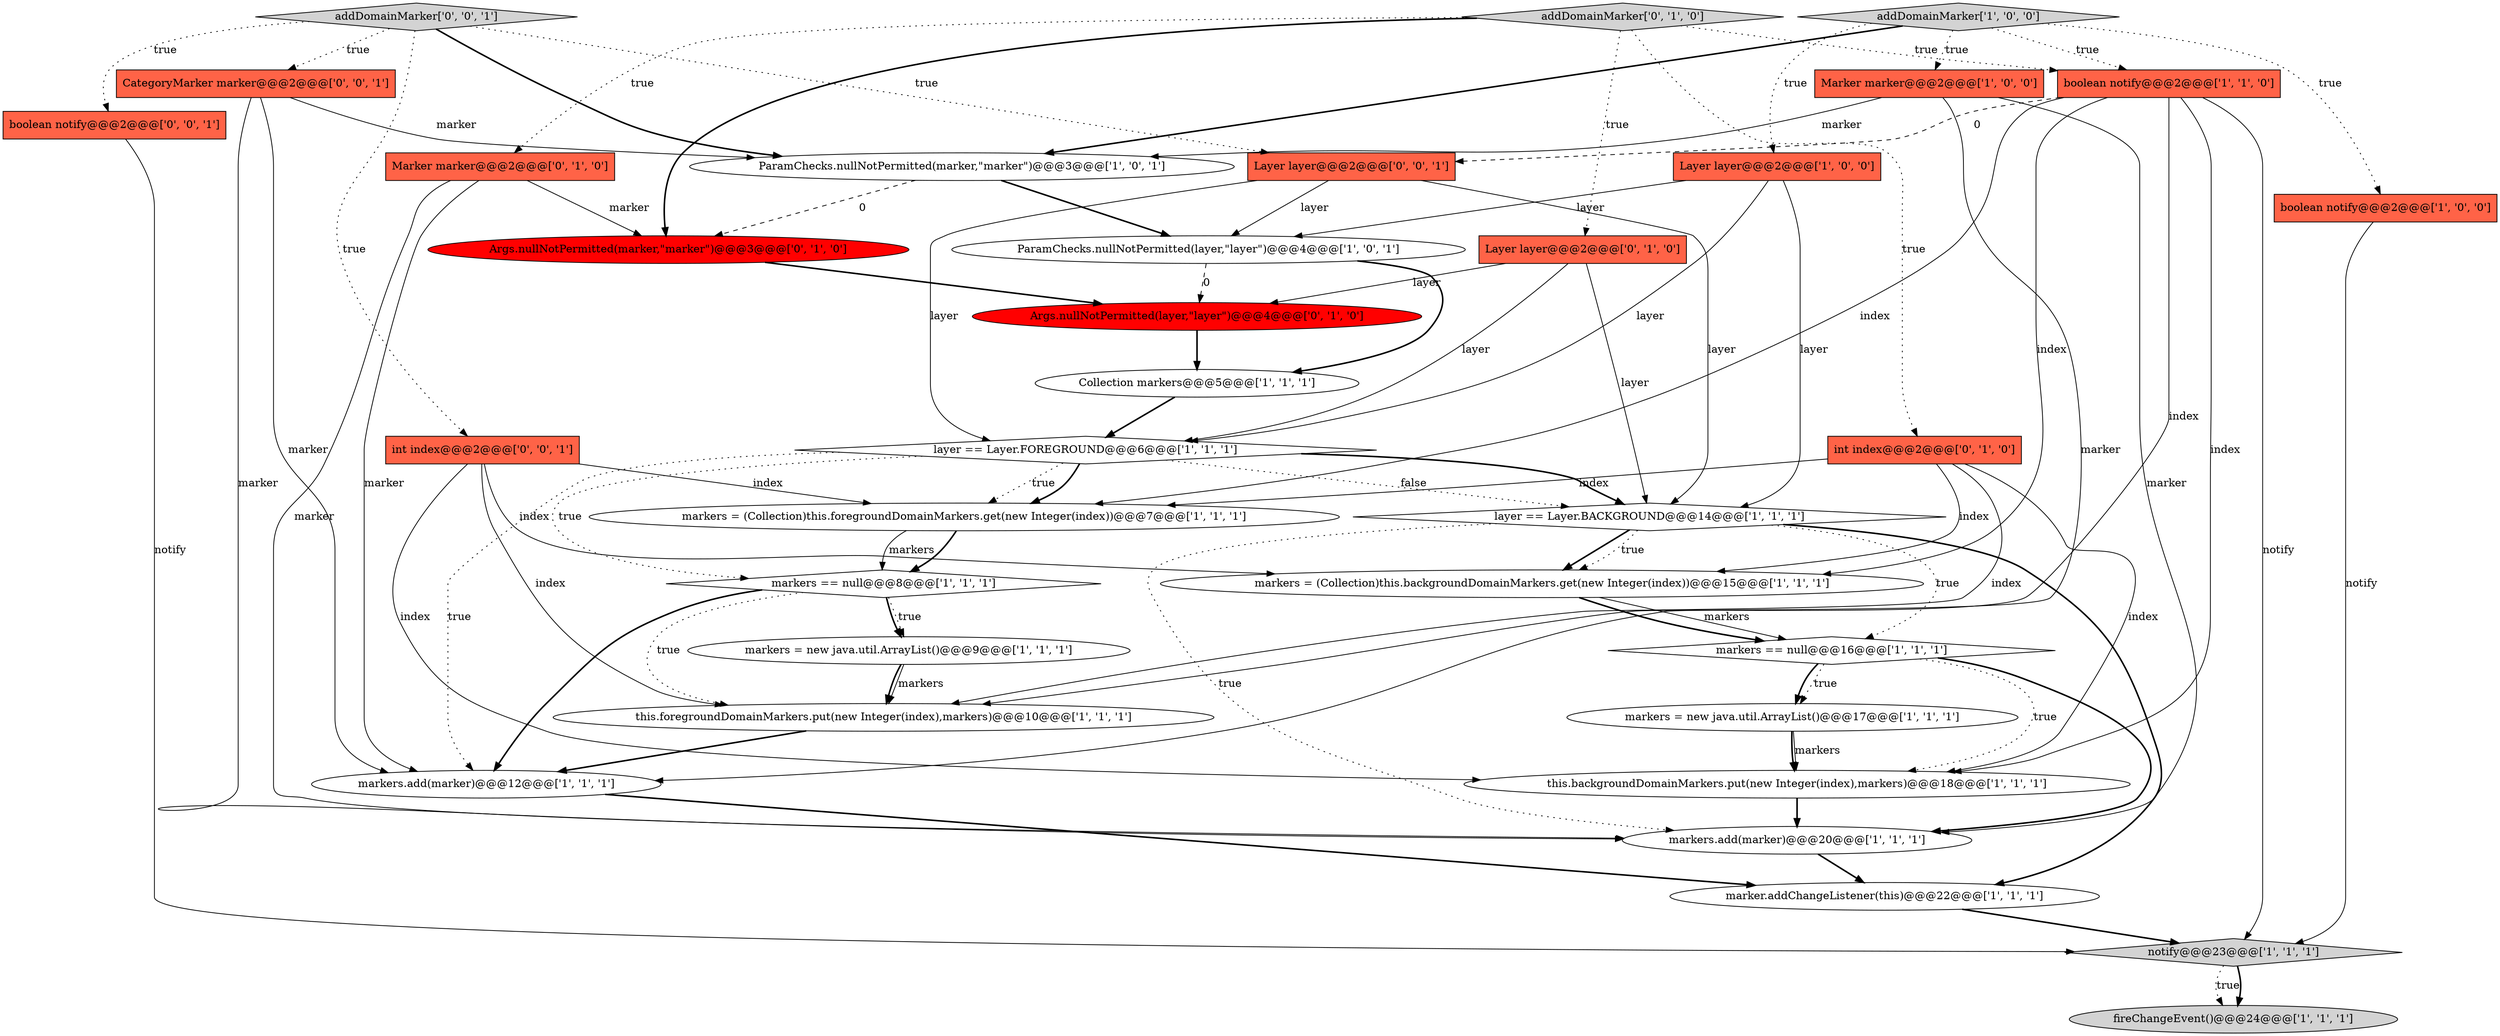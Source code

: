 digraph {
20 [style = filled, label = "ParamChecks.nullNotPermitted(layer,\"layer\")@@@4@@@['1', '0', '1']", fillcolor = white, shape = ellipse image = "AAA0AAABBB1BBB"];
14 [style = filled, label = "markers == null@@@16@@@['1', '1', '1']", fillcolor = white, shape = diamond image = "AAA0AAABBB1BBB"];
32 [style = filled, label = "Layer layer@@@2@@@['0', '0', '1']", fillcolor = tomato, shape = box image = "AAA0AAABBB3BBB"];
27 [style = filled, label = "addDomainMarker['0', '1', '0']", fillcolor = lightgray, shape = diamond image = "AAA0AAABBB2BBB"];
23 [style = filled, label = "Layer layer@@@2@@@['0', '1', '0']", fillcolor = tomato, shape = box image = "AAA0AAABBB2BBB"];
7 [style = filled, label = "Collection markers@@@5@@@['1', '1', '1']", fillcolor = white, shape = ellipse image = "AAA0AAABBB1BBB"];
28 [style = filled, label = "int index@@@2@@@['0', '1', '0']", fillcolor = tomato, shape = box image = "AAA0AAABBB2BBB"];
31 [style = filled, label = "int index@@@2@@@['0', '0', '1']", fillcolor = tomato, shape = box image = "AAA0AAABBB3BBB"];
4 [style = filled, label = "markers = new java.util.ArrayList()@@@17@@@['1', '1', '1']", fillcolor = white, shape = ellipse image = "AAA0AAABBB1BBB"];
33 [style = filled, label = "addDomainMarker['0', '0', '1']", fillcolor = lightgray, shape = diamond image = "AAA0AAABBB3BBB"];
18 [style = filled, label = "markers = (Collection)this.backgroundDomainMarkers.get(new Integer(index))@@@15@@@['1', '1', '1']", fillcolor = white, shape = ellipse image = "AAA0AAABBB1BBB"];
1 [style = filled, label = "markers = (Collection)this.foregroundDomainMarkers.get(new Integer(index))@@@7@@@['1', '1', '1']", fillcolor = white, shape = ellipse image = "AAA0AAABBB1BBB"];
16 [style = filled, label = "addDomainMarker['1', '0', '0']", fillcolor = lightgray, shape = diamond image = "AAA0AAABBB1BBB"];
12 [style = filled, label = "this.foregroundDomainMarkers.put(new Integer(index),markers)@@@10@@@['1', '1', '1']", fillcolor = white, shape = ellipse image = "AAA0AAABBB1BBB"];
11 [style = filled, label = "this.backgroundDomainMarkers.put(new Integer(index),markers)@@@18@@@['1', '1', '1']", fillcolor = white, shape = ellipse image = "AAA0AAABBB1BBB"];
2 [style = filled, label = "notify@@@23@@@['1', '1', '1']", fillcolor = lightgray, shape = diamond image = "AAA0AAABBB1BBB"];
5 [style = filled, label = "fireChangeEvent()@@@24@@@['1', '1', '1']", fillcolor = lightgray, shape = ellipse image = "AAA0AAABBB1BBB"];
26 [style = filled, label = "Marker marker@@@2@@@['0', '1', '0']", fillcolor = tomato, shape = box image = "AAA0AAABBB2BBB"];
24 [style = filled, label = "Args.nullNotPermitted(marker,\"marker\")@@@3@@@['0', '1', '0']", fillcolor = red, shape = ellipse image = "AAA1AAABBB2BBB"];
6 [style = filled, label = "Layer layer@@@2@@@['1', '0', '0']", fillcolor = tomato, shape = box image = "AAA0AAABBB1BBB"];
21 [style = filled, label = "markers == null@@@8@@@['1', '1', '1']", fillcolor = white, shape = diamond image = "AAA0AAABBB1BBB"];
8 [style = filled, label = "layer == Layer.BACKGROUND@@@14@@@['1', '1', '1']", fillcolor = white, shape = diamond image = "AAA0AAABBB1BBB"];
29 [style = filled, label = "boolean notify@@@2@@@['0', '0', '1']", fillcolor = tomato, shape = box image = "AAA0AAABBB3BBB"];
9 [style = filled, label = "boolean notify@@@2@@@['1', '0', '0']", fillcolor = tomato, shape = box image = "AAA0AAABBB1BBB"];
13 [style = filled, label = "ParamChecks.nullNotPermitted(marker,\"marker\")@@@3@@@['1', '0', '1']", fillcolor = white, shape = ellipse image = "AAA0AAABBB1BBB"];
17 [style = filled, label = "markers = new java.util.ArrayList()@@@9@@@['1', '1', '1']", fillcolor = white, shape = ellipse image = "AAA0AAABBB1BBB"];
19 [style = filled, label = "boolean notify@@@2@@@['1', '1', '0']", fillcolor = tomato, shape = box image = "AAA0AAABBB1BBB"];
22 [style = filled, label = "layer == Layer.FOREGROUND@@@6@@@['1', '1', '1']", fillcolor = white, shape = diamond image = "AAA0AAABBB1BBB"];
3 [style = filled, label = "markers.add(marker)@@@12@@@['1', '1', '1']", fillcolor = white, shape = ellipse image = "AAA0AAABBB1BBB"];
10 [style = filled, label = "marker.addChangeListener(this)@@@22@@@['1', '1', '1']", fillcolor = white, shape = ellipse image = "AAA0AAABBB1BBB"];
0 [style = filled, label = "Marker marker@@@2@@@['1', '0', '0']", fillcolor = tomato, shape = box image = "AAA0AAABBB1BBB"];
30 [style = filled, label = "CategoryMarker marker@@@2@@@['0', '0', '1']", fillcolor = tomato, shape = box image = "AAA0AAABBB3BBB"];
15 [style = filled, label = "markers.add(marker)@@@20@@@['1', '1', '1']", fillcolor = white, shape = ellipse image = "AAA0AAABBB1BBB"];
25 [style = filled, label = "Args.nullNotPermitted(layer,\"layer\")@@@4@@@['0', '1', '0']", fillcolor = red, shape = ellipse image = "AAA1AAABBB2BBB"];
21->12 [style = dotted, label="true"];
8->10 [style = bold, label=""];
26->15 [style = solid, label="marker"];
15->10 [style = bold, label=""];
16->9 [style = dotted, label="true"];
28->18 [style = solid, label="index"];
26->3 [style = solid, label="marker"];
27->23 [style = dotted, label="true"];
23->22 [style = solid, label="layer"];
1->21 [style = solid, label="markers"];
27->19 [style = dotted, label="true"];
22->8 [style = bold, label=""];
28->1 [style = solid, label="index"];
28->11 [style = solid, label="index"];
13->24 [style = dashed, label="0"];
20->25 [style = dashed, label="0"];
31->1 [style = solid, label="index"];
1->21 [style = bold, label=""];
31->12 [style = solid, label="index"];
14->11 [style = dotted, label="true"];
21->3 [style = bold, label=""];
26->24 [style = solid, label="marker"];
33->32 [style = dotted, label="true"];
8->18 [style = bold, label=""];
6->8 [style = solid, label="layer"];
21->17 [style = dotted, label="true"];
19->1 [style = solid, label="index"];
25->7 [style = bold, label=""];
33->13 [style = bold, label=""];
0->3 [style = solid, label="marker"];
32->20 [style = solid, label="layer"];
6->20 [style = solid, label="layer"];
3->10 [style = bold, label=""];
8->14 [style = dotted, label="true"];
8->18 [style = dotted, label="true"];
19->12 [style = solid, label="index"];
14->15 [style = bold, label=""];
10->2 [style = bold, label=""];
19->32 [style = dashed, label="0"];
20->7 [style = bold, label=""];
14->4 [style = dotted, label="true"];
22->8 [style = dotted, label="false"];
32->22 [style = solid, label="layer"];
14->4 [style = bold, label=""];
33->31 [style = dotted, label="true"];
19->2 [style = solid, label="notify"];
22->21 [style = dotted, label="true"];
16->13 [style = bold, label=""];
28->12 [style = solid, label="index"];
31->11 [style = solid, label="index"];
8->15 [style = dotted, label="true"];
32->8 [style = solid, label="layer"];
19->18 [style = solid, label="index"];
7->22 [style = bold, label=""];
22->1 [style = dotted, label="true"];
17->12 [style = bold, label=""];
24->25 [style = bold, label=""];
33->29 [style = dotted, label="true"];
22->3 [style = dotted, label="true"];
27->24 [style = bold, label=""];
12->3 [style = bold, label=""];
22->1 [style = bold, label=""];
2->5 [style = dotted, label="true"];
29->2 [style = solid, label="notify"];
23->25 [style = solid, label="layer"];
2->5 [style = bold, label=""];
16->19 [style = dotted, label="true"];
9->2 [style = solid, label="notify"];
23->8 [style = solid, label="layer"];
27->26 [style = dotted, label="true"];
4->11 [style = solid, label="markers"];
17->12 [style = solid, label="markers"];
33->30 [style = dotted, label="true"];
11->15 [style = bold, label=""];
27->28 [style = dotted, label="true"];
30->15 [style = solid, label="marker"];
0->13 [style = solid, label="marker"];
30->3 [style = solid, label="marker"];
16->0 [style = dotted, label="true"];
6->22 [style = solid, label="layer"];
18->14 [style = solid, label="markers"];
30->13 [style = solid, label="marker"];
4->11 [style = bold, label=""];
31->18 [style = solid, label="index"];
21->17 [style = bold, label=""];
18->14 [style = bold, label=""];
0->15 [style = solid, label="marker"];
19->11 [style = solid, label="index"];
16->6 [style = dotted, label="true"];
13->20 [style = bold, label=""];
}
